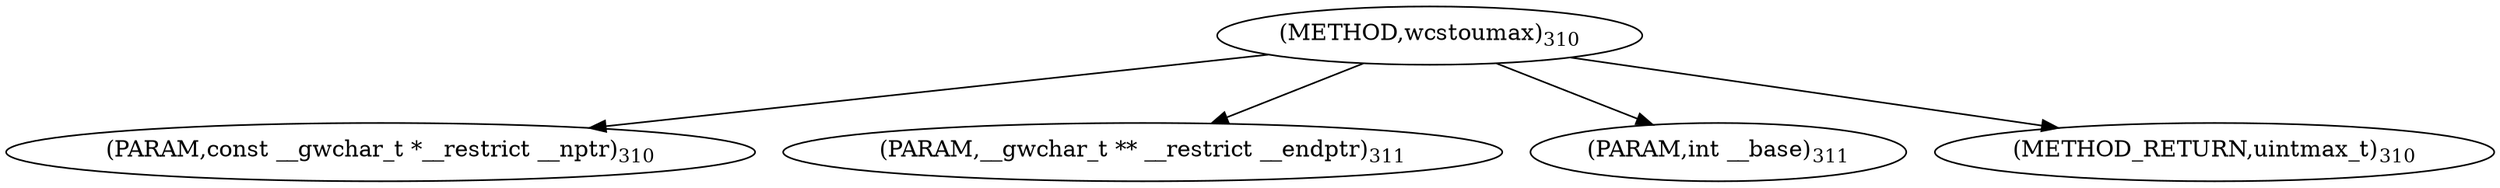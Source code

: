 digraph "wcstoumax" {  
"8055" [label = <(METHOD,wcstoumax)<SUB>310</SUB>> ]
"8056" [label = <(PARAM,const __gwchar_t *__restrict __nptr)<SUB>310</SUB>> ]
"8057" [label = <(PARAM,__gwchar_t ** __restrict __endptr)<SUB>311</SUB>> ]
"8058" [label = <(PARAM,int __base)<SUB>311</SUB>> ]
"8059" [label = <(METHOD_RETURN,uintmax_t)<SUB>310</SUB>> ]
  "8055" -> "8056" 
  "8055" -> "8057" 
  "8055" -> "8058" 
  "8055" -> "8059" 
}
